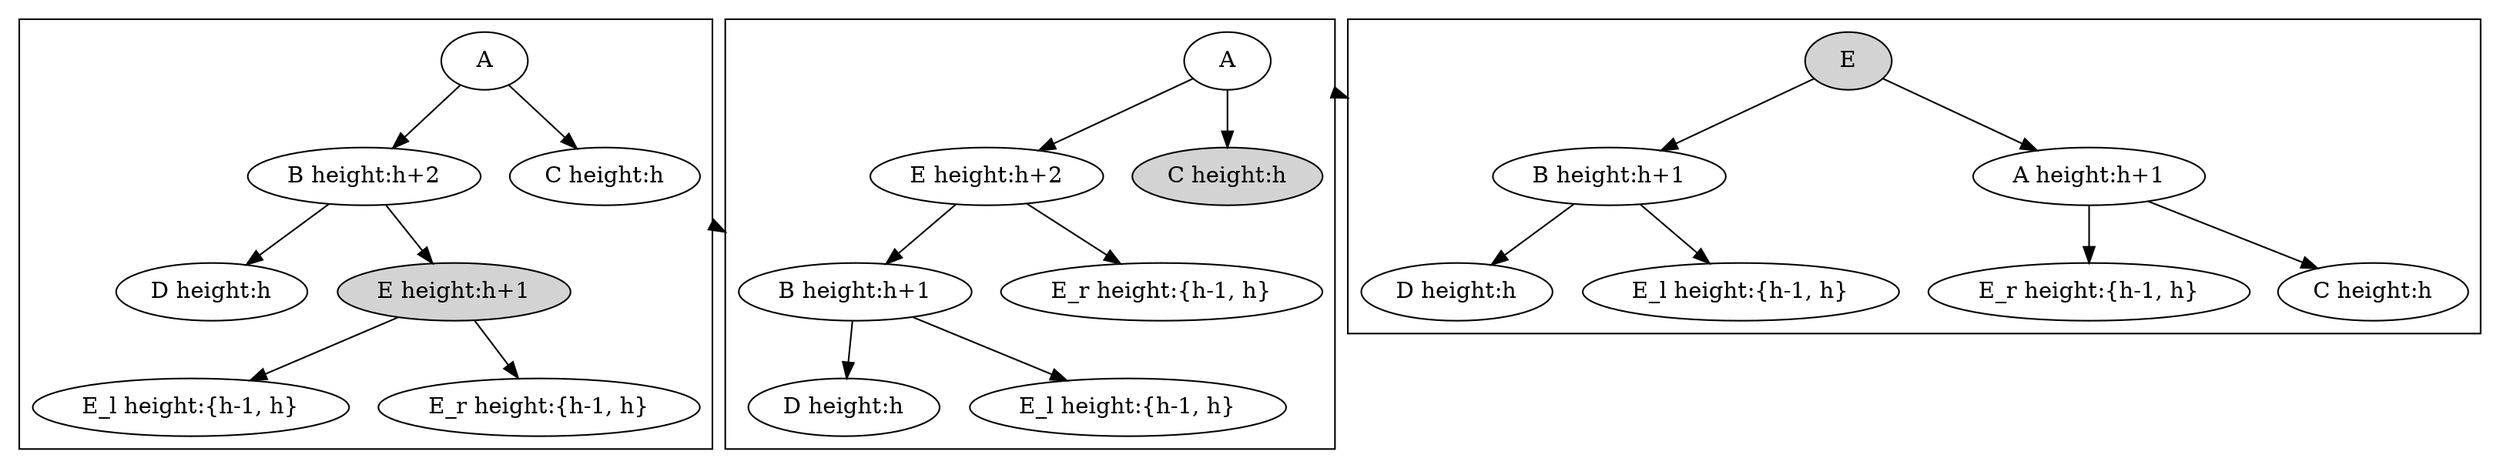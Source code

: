 digraph G {

    graph [fontsize=10 fontname="Verdana" compound=true];

    subgraph cluster_0 {
        a1[label="A"]
        b1[label="B height:h+2"]
        c1[label="C height:h"]
        d1[label="D height:h"]
        e1[label="E height:h+1" style=filled]
        e1_l[label="E_l height:{h-1, h}"];
        e1_r[label="E_r height:{h-1, h}"];
        a1->b1;
        a1->c1;
        b1->d1;
        b1->e1;
        e1->e1_l;
        e1->e1_r;
    }

    subgraph cluster_1 {
        a2[label="A"]
        b2[label="B height:h+1"]
        d2[label="D height:h"]
        e2[label="E height:h+2"]
        c2[label="C height:h" style=filled]
        e2_l[label="E_l height:{h-1, h}"];
        e2_r[label="E_r height:{h-1, h}"];
        b2->d2;
        a2->e2;
        a2->c2;
        e2->b2;
        e2->e2_r;
        b2->e2_l;
    }

    subgraph cluster_2 {
        e3[label="E" style=filled]
        b3[label="B height:h+1"]
        d3[label="D height:h"]
        e3_l[label="E_l height:{h-1, h}"];
        e3_r[label="E_r height:{h-1, h}"];
        a3[label="A height:h+1"]
        c3[label="C height:h"]
        e3->b3;
        e3->a3;
        b3->d3;
        b3->e3_l;
        a3->e3_r;
        a3->c3;
    }

    // Edges that directly connect one cluster to another
    c1 -> b2 [ltail=cluster_0 lhead=cluster_1];
    a2 -> b3 [ltail=cluster_1 lhead=cluster_2];
}
